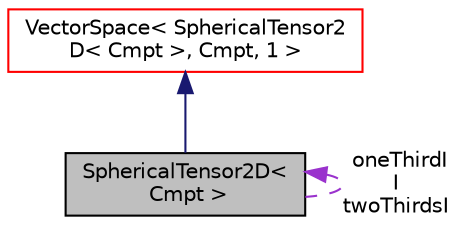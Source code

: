 digraph "SphericalTensor2D&lt; Cmpt &gt;"
{
  bgcolor="transparent";
  edge [fontname="Helvetica",fontsize="10",labelfontname="Helvetica",labelfontsize="10"];
  node [fontname="Helvetica",fontsize="10",shape=record];
  Node1 [label="SphericalTensor2D\<\l Cmpt \>",height=0.2,width=0.4,color="black", fillcolor="grey75", style="filled", fontcolor="black"];
  Node2 -> Node1 [dir="back",color="midnightblue",fontsize="10",style="solid",fontname="Helvetica"];
  Node2 [label="VectorSpace\< SphericalTensor2\lD\< Cmpt \>, Cmpt, 1 \>",height=0.2,width=0.4,color="red",URL="$a02907.html"];
  Node1 -> Node1 [dir="back",color="darkorchid3",fontsize="10",style="dashed",label=" oneThirdI\nI\ntwoThirdsI" ,fontname="Helvetica"];
}
